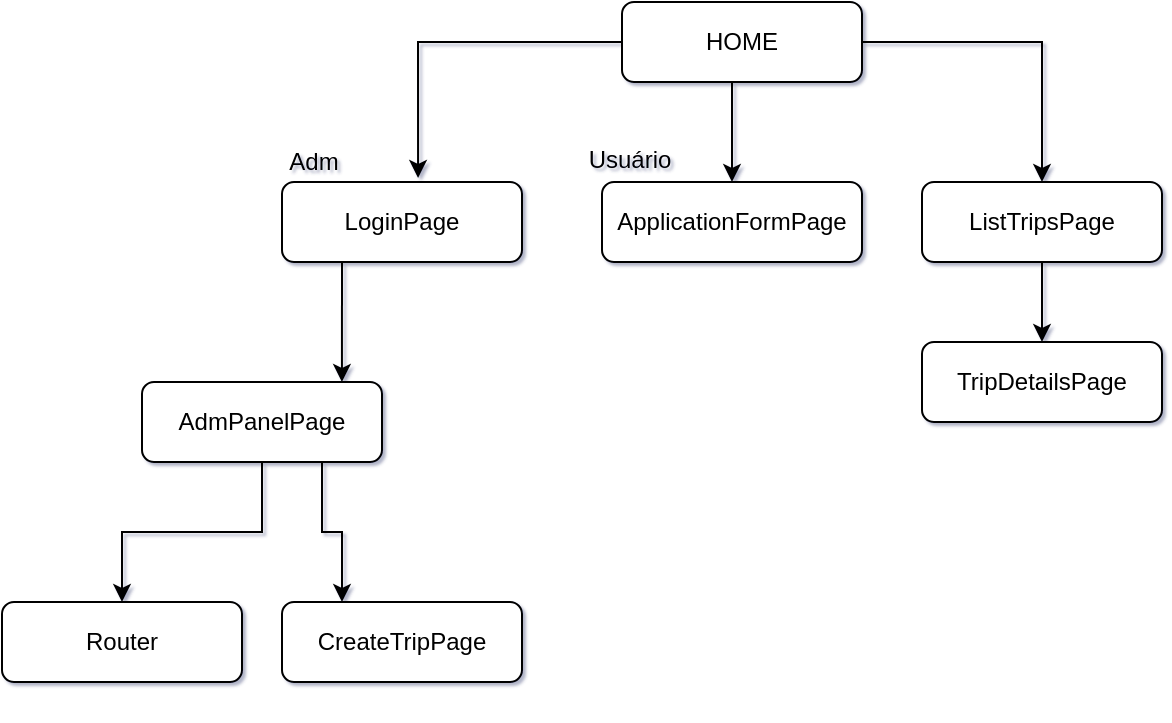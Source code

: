 <mxfile version="13.7.0" type="device"><diagram id="C5RBs43oDa-KdzZeNtuy" name="Page-1"><mxGraphModel dx="942" dy="582" grid="1" gridSize="10" guides="1" tooltips="1" connect="1" arrows="1" fold="1" page="1" pageScale="1" pageWidth="827" pageHeight="1169" background="none" math="0" shadow="1"><root><mxCell id="WIyWlLk6GJQsqaUBKTNV-0"/><mxCell id="WIyWlLk6GJQsqaUBKTNV-1" parent="WIyWlLk6GJQsqaUBKTNV-0"/><mxCell id="CVdpVpLJq7GjzZswSsFx-1" style="edgeStyle=orthogonalEdgeStyle;rounded=0;orthogonalLoop=1;jettySize=auto;html=1;exitX=0;exitY=0.5;exitDx=0;exitDy=0;entryX=0.567;entryY=-0.05;entryDx=0;entryDy=0;entryPerimeter=0;" parent="WIyWlLk6GJQsqaUBKTNV-1" source="WIyWlLk6GJQsqaUBKTNV-3" target="WIyWlLk6GJQsqaUBKTNV-7" edge="1"><mxGeometry relative="1" as="geometry"/></mxCell><mxCell id="CVdpVpLJq7GjzZswSsFx-8" style="edgeStyle=orthogonalEdgeStyle;rounded=0;orthogonalLoop=1;jettySize=auto;html=1;entryX=0.5;entryY=0;entryDx=0;entryDy=0;" parent="WIyWlLk6GJQsqaUBKTNV-1" source="WIyWlLk6GJQsqaUBKTNV-3" target="WIyWlLk6GJQsqaUBKTNV-12" edge="1"><mxGeometry relative="1" as="geometry"><Array as="points"><mxPoint x="485" y="100"/><mxPoint x="485" y="100"/></Array></mxGeometry></mxCell><mxCell id="CVdpVpLJq7GjzZswSsFx-11" style="edgeStyle=orthogonalEdgeStyle;rounded=0;orthogonalLoop=1;jettySize=auto;html=1;exitX=0.75;exitY=1;exitDx=0;exitDy=0;entryX=0.5;entryY=0;entryDx=0;entryDy=0;" parent="WIyWlLk6GJQsqaUBKTNV-1" source="WIyWlLk6GJQsqaUBKTNV-3" target="CVdpVpLJq7GjzZswSsFx-4" edge="1"><mxGeometry relative="1" as="geometry"><Array as="points"><mxPoint x="520" y="60"/><mxPoint x="640" y="60"/></Array></mxGeometry></mxCell><mxCell id="WIyWlLk6GJQsqaUBKTNV-3" value="HOME" style="rounded=1;whiteSpace=wrap;html=1;fontSize=12;glass=0;strokeWidth=1;shadow=0;" parent="WIyWlLk6GJQsqaUBKTNV-1" vertex="1"><mxGeometry x="430" y="40" width="120" height="40" as="geometry"/></mxCell><mxCell id="5jFmEIwcGl3m14uO_ifD-1" style="edgeStyle=orthogonalEdgeStyle;rounded=0;orthogonalLoop=1;jettySize=auto;html=1;exitX=0.25;exitY=1;exitDx=0;exitDy=0;entryX=0.833;entryY=0;entryDx=0;entryDy=0;entryPerimeter=0;" edge="1" parent="WIyWlLk6GJQsqaUBKTNV-1" source="WIyWlLk6GJQsqaUBKTNV-7" target="5jFmEIwcGl3m14uO_ifD-0"><mxGeometry relative="1" as="geometry"/></mxCell><mxCell id="WIyWlLk6GJQsqaUBKTNV-7" value="LoginPage" style="rounded=1;whiteSpace=wrap;html=1;fontSize=12;glass=0;strokeWidth=1;shadow=0;" parent="WIyWlLk6GJQsqaUBKTNV-1" vertex="1"><mxGeometry x="260" y="130" width="120" height="40" as="geometry"/></mxCell><mxCell id="WIyWlLk6GJQsqaUBKTNV-11" value="CreateTripPage" style="rounded=1;whiteSpace=wrap;html=1;fontSize=12;glass=0;strokeWidth=1;shadow=0;" parent="WIyWlLk6GJQsqaUBKTNV-1" vertex="1"><mxGeometry x="260" y="340" width="120" height="40" as="geometry"/></mxCell><mxCell id="WIyWlLk6GJQsqaUBKTNV-12" value="ApplicationFormPage" style="rounded=1;whiteSpace=wrap;html=1;fontSize=12;glass=0;strokeWidth=1;shadow=0;" parent="WIyWlLk6GJQsqaUBKTNV-1" vertex="1"><mxGeometry x="420" y="130" width="130" height="40" as="geometry"/></mxCell><mxCell id="CVdpVpLJq7GjzZswSsFx-18" style="edgeStyle=orthogonalEdgeStyle;rounded=0;orthogonalLoop=1;jettySize=auto;html=1;" parent="WIyWlLk6GJQsqaUBKTNV-1" source="CVdpVpLJq7GjzZswSsFx-4" target="CVdpVpLJq7GjzZswSsFx-17" edge="1"><mxGeometry relative="1" as="geometry"/></mxCell><mxCell id="CVdpVpLJq7GjzZswSsFx-4" value="&#10;&#10;ListTripsPage &#10;&#10;" style="rounded=1;whiteSpace=wrap;html=1;" parent="WIyWlLk6GJQsqaUBKTNV-1" vertex="1"><mxGeometry x="580" y="130" width="120" height="40" as="geometry"/></mxCell><mxCell id="CVdpVpLJq7GjzZswSsFx-12" value="Usuário" style="text;html=1;strokeColor=none;fillColor=none;align=center;verticalAlign=middle;whiteSpace=wrap;rounded=0;" parent="WIyWlLk6GJQsqaUBKTNV-1" vertex="1"><mxGeometry x="414" y="109" width="40" height="20" as="geometry"/></mxCell><mxCell id="CVdpVpLJq7GjzZswSsFx-13" value="Adm" style="text;html=1;strokeColor=none;fillColor=none;align=center;verticalAlign=middle;whiteSpace=wrap;rounded=0;" parent="WIyWlLk6GJQsqaUBKTNV-1" vertex="1"><mxGeometry x="256" y="110" width="40" height="20" as="geometry"/></mxCell><mxCell id="CVdpVpLJq7GjzZswSsFx-16" value="&#10;&#10;Router&#10;&#10;" style="rounded=1;whiteSpace=wrap;html=1;" parent="WIyWlLk6GJQsqaUBKTNV-1" vertex="1"><mxGeometry x="120" y="340" width="120" height="40" as="geometry"/></mxCell><mxCell id="CVdpVpLJq7GjzZswSsFx-17" value="&#10;&#10;TripDetailsPage&#10;&#10;" style="rounded=1;whiteSpace=wrap;html=1;" parent="WIyWlLk6GJQsqaUBKTNV-1" vertex="1"><mxGeometry x="580" y="210" width="120" height="40" as="geometry"/></mxCell><mxCell id="5jFmEIwcGl3m14uO_ifD-2" style="edgeStyle=orthogonalEdgeStyle;rounded=0;orthogonalLoop=1;jettySize=auto;html=1;" edge="1" parent="WIyWlLk6GJQsqaUBKTNV-1" source="5jFmEIwcGl3m14uO_ifD-0" target="CVdpVpLJq7GjzZswSsFx-16"><mxGeometry relative="1" as="geometry"/></mxCell><mxCell id="5jFmEIwcGl3m14uO_ifD-3" style="edgeStyle=orthogonalEdgeStyle;rounded=0;orthogonalLoop=1;jettySize=auto;html=1;exitX=0.75;exitY=1;exitDx=0;exitDy=0;entryX=0.25;entryY=0;entryDx=0;entryDy=0;" edge="1" parent="WIyWlLk6GJQsqaUBKTNV-1" source="5jFmEIwcGl3m14uO_ifD-0" target="WIyWlLk6GJQsqaUBKTNV-11"><mxGeometry relative="1" as="geometry"/></mxCell><mxCell id="5jFmEIwcGl3m14uO_ifD-0" value="AdmPanelPage" style="rounded=1;whiteSpace=wrap;html=1;" vertex="1" parent="WIyWlLk6GJQsqaUBKTNV-1"><mxGeometry x="190" y="230" width="120" height="40" as="geometry"/></mxCell></root></mxGraphModel></diagram></mxfile>